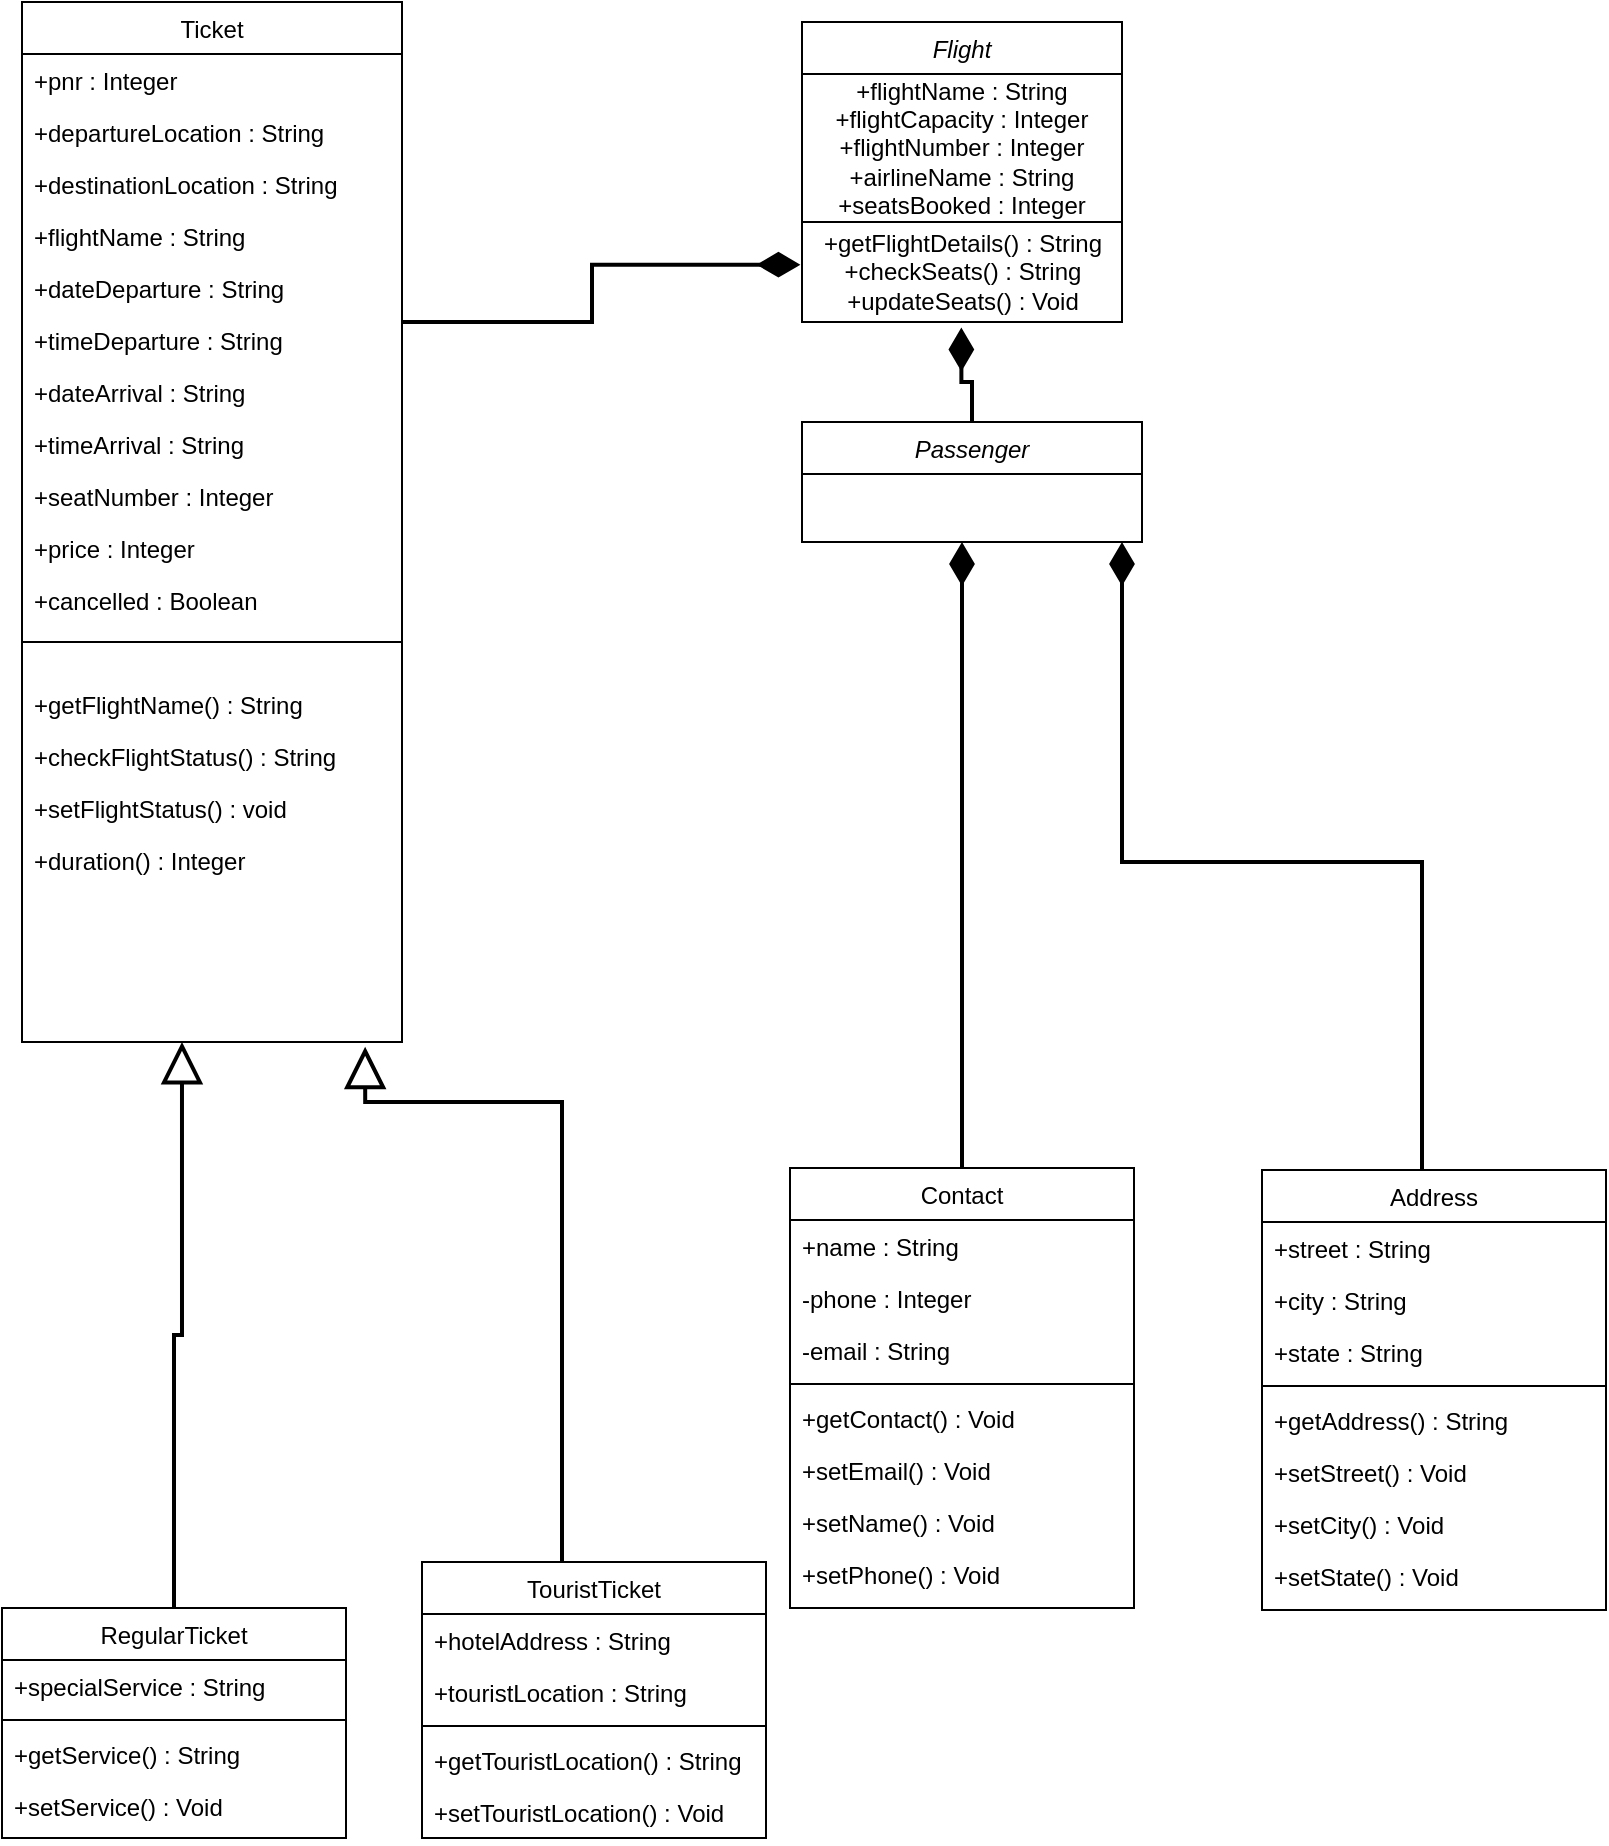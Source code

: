 <mxfile version="15.8.2" type="device"><diagram id="C5RBs43oDa-KdzZeNtuy" name="Page-1"><mxGraphModel dx="1046" dy="813" grid="1" gridSize="10" guides="1" tooltips="1" connect="1" arrows="1" fold="1" page="1" pageScale="1" pageWidth="827" pageHeight="1169" math="0" shadow="0"><root><mxCell id="WIyWlLk6GJQsqaUBKTNV-0"/><mxCell id="WIyWlLk6GJQsqaUBKTNV-1" parent="WIyWlLk6GJQsqaUBKTNV-0"/><mxCell id="zkfFHV4jXpPFQw0GAbJ--0" value="Flight" style="swimlane;fontStyle=2;align=center;verticalAlign=top;childLayout=stackLayout;horizontal=1;startSize=26;horizontalStack=0;resizeParent=1;resizeLast=0;collapsible=1;marginBottom=0;rounded=0;shadow=0;strokeWidth=1;" parent="WIyWlLk6GJQsqaUBKTNV-1" vertex="1"><mxGeometry x="400" y="20" width="160" height="150" as="geometry"><mxRectangle x="400" y="20" width="160" height="26" as="alternateBounds"/></mxGeometry></mxCell><mxCell id="Cc_nMTacQrIQ-qOuEGkc-1" value="+flightName : String&lt;br&gt;+flightCapacity : Integer&lt;br&gt;+flightNumber : Integer&lt;br&gt;+airlineName : String&lt;br&gt;+seatsBooked : Integer&lt;br&gt;" style="whiteSpace=wrap;html=1;" vertex="1" parent="zkfFHV4jXpPFQw0GAbJ--0"><mxGeometry y="26" width="160" height="74" as="geometry"/></mxCell><mxCell id="Cc_nMTacQrIQ-qOuEGkc-64" value="+getFlightDetails() : String&lt;br&gt;+checkSeats() : String&lt;br&gt;+updateSeats() : Void" style="text;html=1;align=center;verticalAlign=middle;resizable=0;points=[];autosize=1;strokeColor=none;fillColor=none;" vertex="1" parent="zkfFHV4jXpPFQw0GAbJ--0"><mxGeometry y="100" width="160" height="50" as="geometry"/></mxCell><mxCell id="Cc_nMTacQrIQ-qOuEGkc-73" style="edgeStyle=orthogonalEdgeStyle;rounded=0;orthogonalLoop=1;jettySize=auto;html=1;endArrow=diamondThin;endFill=1;endSize=16;targetPerimeterSpacing=10;strokeWidth=2;" edge="1" parent="WIyWlLk6GJQsqaUBKTNV-1" source="zkfFHV4jXpPFQw0GAbJ--17"><mxGeometry relative="1" as="geometry"><mxPoint x="560" y="280" as="targetPoint"/><Array as="points"><mxPoint x="710" y="440"/><mxPoint x="560" y="440"/></Array></mxGeometry></mxCell><mxCell id="zkfFHV4jXpPFQw0GAbJ--17" value="Address" style="swimlane;fontStyle=0;align=center;verticalAlign=top;childLayout=stackLayout;horizontal=1;startSize=26;horizontalStack=0;resizeParent=1;resizeLast=0;collapsible=1;marginBottom=0;rounded=0;shadow=0;strokeWidth=1;" parent="WIyWlLk6GJQsqaUBKTNV-1" vertex="1"><mxGeometry x="630" y="594" width="172" height="220" as="geometry"><mxRectangle x="550" y="140" width="160" height="26" as="alternateBounds"/></mxGeometry></mxCell><mxCell id="zkfFHV4jXpPFQw0GAbJ--18" value="+street : String" style="text;align=left;verticalAlign=top;spacingLeft=4;spacingRight=4;overflow=hidden;rotatable=0;points=[[0,0.5],[1,0.5]];portConstraint=eastwest;" parent="zkfFHV4jXpPFQw0GAbJ--17" vertex="1"><mxGeometry y="26" width="172" height="26" as="geometry"/></mxCell><mxCell id="zkfFHV4jXpPFQw0GAbJ--19" value="+city : String" style="text;align=left;verticalAlign=top;spacingLeft=4;spacingRight=4;overflow=hidden;rotatable=0;points=[[0,0.5],[1,0.5]];portConstraint=eastwest;rounded=0;shadow=0;html=0;" parent="zkfFHV4jXpPFQw0GAbJ--17" vertex="1"><mxGeometry y="52" width="172" height="26" as="geometry"/></mxCell><mxCell id="zkfFHV4jXpPFQw0GAbJ--20" value="+state : String" style="text;align=left;verticalAlign=top;spacingLeft=4;spacingRight=4;overflow=hidden;rotatable=0;points=[[0,0.5],[1,0.5]];portConstraint=eastwest;rounded=0;shadow=0;html=0;" parent="zkfFHV4jXpPFQw0GAbJ--17" vertex="1"><mxGeometry y="78" width="172" height="26" as="geometry"/></mxCell><mxCell id="zkfFHV4jXpPFQw0GAbJ--23" value="" style="line;html=1;strokeWidth=1;align=left;verticalAlign=middle;spacingTop=-1;spacingLeft=3;spacingRight=3;rotatable=0;labelPosition=right;points=[];portConstraint=eastwest;" parent="zkfFHV4jXpPFQw0GAbJ--17" vertex="1"><mxGeometry y="104" width="172" height="8" as="geometry"/></mxCell><mxCell id="zkfFHV4jXpPFQw0GAbJ--24" value="+getAddress() : String" style="text;align=left;verticalAlign=top;spacingLeft=4;spacingRight=4;overflow=hidden;rotatable=0;points=[[0,0.5],[1,0.5]];portConstraint=eastwest;" parent="zkfFHV4jXpPFQw0GAbJ--17" vertex="1"><mxGeometry y="112" width="172" height="26" as="geometry"/></mxCell><mxCell id="zkfFHV4jXpPFQw0GAbJ--25" value="+setStreet() : Void" style="text;align=left;verticalAlign=top;spacingLeft=4;spacingRight=4;overflow=hidden;rotatable=0;points=[[0,0.5],[1,0.5]];portConstraint=eastwest;" parent="zkfFHV4jXpPFQw0GAbJ--17" vertex="1"><mxGeometry y="138" width="172" height="26" as="geometry"/></mxCell><mxCell id="Cc_nMTacQrIQ-qOuEGkc-76" value="+setCity() : Void" style="text;align=left;verticalAlign=top;spacingLeft=4;spacingRight=4;overflow=hidden;rotatable=0;points=[[0,0.5],[1,0.5]];portConstraint=eastwest;" vertex="1" parent="zkfFHV4jXpPFQw0GAbJ--17"><mxGeometry y="164" width="172" height="26" as="geometry"/></mxCell><mxCell id="Cc_nMTacQrIQ-qOuEGkc-77" value="+setState() : Void" style="text;align=left;verticalAlign=top;spacingLeft=4;spacingRight=4;overflow=hidden;rotatable=0;points=[[0,0.5],[1,0.5]];portConstraint=eastwest;" vertex="1" parent="zkfFHV4jXpPFQw0GAbJ--17"><mxGeometry y="190" width="172" height="26" as="geometry"/></mxCell><mxCell id="Cc_nMTacQrIQ-qOuEGkc-72" style="edgeStyle=orthogonalEdgeStyle;rounded=0;orthogonalLoop=1;jettySize=auto;html=1;endArrow=diamondThin;endFill=1;endSize=16;targetPerimeterSpacing=10;strokeWidth=2;" edge="1" parent="WIyWlLk6GJQsqaUBKTNV-1" source="Cc_nMTacQrIQ-qOuEGkc-3"><mxGeometry relative="1" as="geometry"><mxPoint x="480" y="280" as="targetPoint"/></mxGeometry></mxCell><mxCell id="Cc_nMTacQrIQ-qOuEGkc-3" value="Contact" style="swimlane;fontStyle=0;align=center;verticalAlign=top;childLayout=stackLayout;horizontal=1;startSize=26;horizontalStack=0;resizeParent=1;resizeLast=0;collapsible=1;marginBottom=0;rounded=0;shadow=0;strokeWidth=1;" vertex="1" parent="WIyWlLk6GJQsqaUBKTNV-1"><mxGeometry x="394" y="593" width="172" height="220" as="geometry"><mxRectangle x="550" y="140" width="160" height="26" as="alternateBounds"/></mxGeometry></mxCell><mxCell id="Cc_nMTacQrIQ-qOuEGkc-4" value="+name : String" style="text;align=left;verticalAlign=top;spacingLeft=4;spacingRight=4;overflow=hidden;rotatable=0;points=[[0,0.5],[1,0.5]];portConstraint=eastwest;" vertex="1" parent="Cc_nMTacQrIQ-qOuEGkc-3"><mxGeometry y="26" width="172" height="26" as="geometry"/></mxCell><mxCell id="Cc_nMTacQrIQ-qOuEGkc-5" value="-phone : Integer" style="text;align=left;verticalAlign=top;spacingLeft=4;spacingRight=4;overflow=hidden;rotatable=0;points=[[0,0.5],[1,0.5]];portConstraint=eastwest;rounded=0;shadow=0;html=0;" vertex="1" parent="Cc_nMTacQrIQ-qOuEGkc-3"><mxGeometry y="52" width="172" height="26" as="geometry"/></mxCell><mxCell id="Cc_nMTacQrIQ-qOuEGkc-6" value="-email : String" style="text;align=left;verticalAlign=top;spacingLeft=4;spacingRight=4;overflow=hidden;rotatable=0;points=[[0,0.5],[1,0.5]];portConstraint=eastwest;rounded=0;shadow=0;html=0;" vertex="1" parent="Cc_nMTacQrIQ-qOuEGkc-3"><mxGeometry y="78" width="172" height="26" as="geometry"/></mxCell><mxCell id="Cc_nMTacQrIQ-qOuEGkc-7" value="" style="line;html=1;strokeWidth=1;align=left;verticalAlign=middle;spacingTop=-1;spacingLeft=3;spacingRight=3;rotatable=0;labelPosition=right;points=[];portConstraint=eastwest;" vertex="1" parent="Cc_nMTacQrIQ-qOuEGkc-3"><mxGeometry y="104" width="172" height="8" as="geometry"/></mxCell><mxCell id="Cc_nMTacQrIQ-qOuEGkc-8" value="+getContact() : Void" style="text;align=left;verticalAlign=top;spacingLeft=4;spacingRight=4;overflow=hidden;rotatable=0;points=[[0,0.5],[1,0.5]];portConstraint=eastwest;" vertex="1" parent="Cc_nMTacQrIQ-qOuEGkc-3"><mxGeometry y="112" width="172" height="26" as="geometry"/></mxCell><mxCell id="Cc_nMTacQrIQ-qOuEGkc-9" value="+setEmail() : Void" style="text;align=left;verticalAlign=top;spacingLeft=4;spacingRight=4;overflow=hidden;rotatable=0;points=[[0,0.5],[1,0.5]];portConstraint=eastwest;" vertex="1" parent="Cc_nMTacQrIQ-qOuEGkc-3"><mxGeometry y="138" width="172" height="26" as="geometry"/></mxCell><mxCell id="Cc_nMTacQrIQ-qOuEGkc-74" value="+setName() : Void" style="text;align=left;verticalAlign=top;spacingLeft=4;spacingRight=4;overflow=hidden;rotatable=0;points=[[0,0.5],[1,0.5]];portConstraint=eastwest;" vertex="1" parent="Cc_nMTacQrIQ-qOuEGkc-3"><mxGeometry y="164" width="172" height="26" as="geometry"/></mxCell><mxCell id="Cc_nMTacQrIQ-qOuEGkc-75" value="+setPhone() : Void" style="text;align=left;verticalAlign=top;spacingLeft=4;spacingRight=4;overflow=hidden;rotatable=0;points=[[0,0.5],[1,0.5]];portConstraint=eastwest;" vertex="1" parent="Cc_nMTacQrIQ-qOuEGkc-3"><mxGeometry y="190" width="172" height="26" as="geometry"/></mxCell><mxCell id="Cc_nMTacQrIQ-qOuEGkc-66" style="edgeStyle=orthogonalEdgeStyle;rounded=0;orthogonalLoop=1;jettySize=auto;html=1;entryX=0.498;entryY=1.056;entryDx=0;entryDy=0;entryPerimeter=0;endArrow=diamondThin;endFill=1;endSize=16;targetPerimeterSpacing=10;strokeWidth=2;" edge="1" parent="WIyWlLk6GJQsqaUBKTNV-1" source="Cc_nMTacQrIQ-qOuEGkc-10" target="Cc_nMTacQrIQ-qOuEGkc-64"><mxGeometry relative="1" as="geometry"/></mxCell><mxCell id="Cc_nMTacQrIQ-qOuEGkc-10" value="Passenger" style="swimlane;fontStyle=2;align=center;verticalAlign=top;childLayout=stackLayout;horizontal=1;startSize=26;horizontalStack=0;resizeParent=1;resizeLast=0;collapsible=1;marginBottom=0;rounded=0;shadow=0;strokeWidth=1;" vertex="1" parent="WIyWlLk6GJQsqaUBKTNV-1"><mxGeometry x="400" y="220" width="170" height="60" as="geometry"><mxRectangle x="400" y="220" width="160" height="26" as="alternateBounds"/></mxGeometry></mxCell><mxCell id="Cc_nMTacQrIQ-qOuEGkc-67" style="edgeStyle=orthogonalEdgeStyle;rounded=0;orthogonalLoop=1;jettySize=auto;html=1;entryX=-0.005;entryY=0.427;entryDx=0;entryDy=0;entryPerimeter=0;endArrow=diamondThin;endFill=1;endSize=16;targetPerimeterSpacing=10;strokeWidth=2;" edge="1" parent="WIyWlLk6GJQsqaUBKTNV-1" source="Cc_nMTacQrIQ-qOuEGkc-23" target="Cc_nMTacQrIQ-qOuEGkc-64"><mxGeometry relative="1" as="geometry"/></mxCell><mxCell id="Cc_nMTacQrIQ-qOuEGkc-23" value="Ticket" style="swimlane;fontStyle=0;align=center;verticalAlign=top;childLayout=stackLayout;horizontal=1;startSize=26;horizontalStack=0;resizeParent=1;resizeLast=0;collapsible=1;marginBottom=0;rounded=0;shadow=0;strokeWidth=1;" vertex="1" parent="WIyWlLk6GJQsqaUBKTNV-1"><mxGeometry x="10" y="10" width="190" height="320" as="geometry"><mxRectangle x="10" y="10" width="160" height="26" as="alternateBounds"/></mxGeometry></mxCell><mxCell id="Cc_nMTacQrIQ-qOuEGkc-24" value="+pnr : Integer" style="text;align=left;verticalAlign=top;spacingLeft=4;spacingRight=4;overflow=hidden;rotatable=0;points=[[0,0.5],[1,0.5]];portConstraint=eastwest;" vertex="1" parent="Cc_nMTacQrIQ-qOuEGkc-23"><mxGeometry y="26" width="190" height="26" as="geometry"/></mxCell><mxCell id="Cc_nMTacQrIQ-qOuEGkc-25" value="+departureLocation : String" style="text;align=left;verticalAlign=top;spacingLeft=4;spacingRight=4;overflow=hidden;rotatable=0;points=[[0,0.5],[1,0.5]];portConstraint=eastwest;rounded=0;shadow=0;html=0;" vertex="1" parent="Cc_nMTacQrIQ-qOuEGkc-23"><mxGeometry y="52" width="190" height="26" as="geometry"/></mxCell><mxCell id="Cc_nMTacQrIQ-qOuEGkc-26" value="+destinationLocation : String&#10;" style="text;align=left;verticalAlign=top;spacingLeft=4;spacingRight=4;overflow=hidden;rotatable=0;points=[[0,0.5],[1,0.5]];portConstraint=eastwest;rounded=0;shadow=0;html=0;" vertex="1" parent="Cc_nMTacQrIQ-qOuEGkc-23"><mxGeometry y="78" width="190" height="26" as="geometry"/></mxCell><mxCell id="Cc_nMTacQrIQ-qOuEGkc-31" value="+flightName : String&#10;" style="text;align=left;verticalAlign=top;spacingLeft=4;spacingRight=4;overflow=hidden;rotatable=0;points=[[0,0.5],[1,0.5]];portConstraint=eastwest;rounded=0;shadow=0;html=0;" vertex="1" parent="Cc_nMTacQrIQ-qOuEGkc-23"><mxGeometry y="104" width="190" height="26" as="geometry"/></mxCell><mxCell id="Cc_nMTacQrIQ-qOuEGkc-32" value="+dateDeparture : String&#10;" style="text;align=left;verticalAlign=top;spacingLeft=4;spacingRight=4;overflow=hidden;rotatable=0;points=[[0,0.5],[1,0.5]];portConstraint=eastwest;rounded=0;shadow=0;html=0;" vertex="1" parent="Cc_nMTacQrIQ-qOuEGkc-23"><mxGeometry y="130" width="190" height="26" as="geometry"/></mxCell><mxCell id="Cc_nMTacQrIQ-qOuEGkc-33" value="+timeDeparture : String" style="text;align=left;verticalAlign=top;spacingLeft=4;spacingRight=4;overflow=hidden;rotatable=0;points=[[0,0.5],[1,0.5]];portConstraint=eastwest;rounded=0;shadow=0;html=0;" vertex="1" parent="Cc_nMTacQrIQ-qOuEGkc-23"><mxGeometry y="156" width="190" height="26" as="geometry"/></mxCell><mxCell id="Cc_nMTacQrIQ-qOuEGkc-34" value="+dateArrival : String" style="text;align=left;verticalAlign=top;spacingLeft=4;spacingRight=4;overflow=hidden;rotatable=0;points=[[0,0.5],[1,0.5]];portConstraint=eastwest;rounded=0;shadow=0;html=0;" vertex="1" parent="Cc_nMTacQrIQ-qOuEGkc-23"><mxGeometry y="182" width="190" height="26" as="geometry"/></mxCell><mxCell id="Cc_nMTacQrIQ-qOuEGkc-35" value="+timeArrival : String" style="text;align=left;verticalAlign=top;spacingLeft=4;spacingRight=4;overflow=hidden;rotatable=0;points=[[0,0.5],[1,0.5]];portConstraint=eastwest;rounded=0;shadow=0;html=0;" vertex="1" parent="Cc_nMTacQrIQ-qOuEGkc-23"><mxGeometry y="208" width="190" height="26" as="geometry"/></mxCell><mxCell id="Cc_nMTacQrIQ-qOuEGkc-36" value="+seatNumber : Integer" style="text;align=left;verticalAlign=top;spacingLeft=4;spacingRight=4;overflow=hidden;rotatable=0;points=[[0,0.5],[1,0.5]];portConstraint=eastwest;rounded=0;shadow=0;html=0;" vertex="1" parent="Cc_nMTacQrIQ-qOuEGkc-23"><mxGeometry y="234" width="190" height="26" as="geometry"/></mxCell><mxCell id="Cc_nMTacQrIQ-qOuEGkc-37" value="+price : Integer" style="text;align=left;verticalAlign=top;spacingLeft=4;spacingRight=4;overflow=hidden;rotatable=0;points=[[0,0.5],[1,0.5]];portConstraint=eastwest;rounded=0;shadow=0;html=0;" vertex="1" parent="Cc_nMTacQrIQ-qOuEGkc-23"><mxGeometry y="260" width="190" height="26" as="geometry"/></mxCell><mxCell id="Cc_nMTacQrIQ-qOuEGkc-38" value="+cancelled : Boolean" style="text;align=left;verticalAlign=top;spacingLeft=4;spacingRight=4;overflow=hidden;rotatable=0;points=[[0,0.5],[1,0.5]];portConstraint=eastwest;rounded=0;shadow=0;html=0;" vertex="1" parent="Cc_nMTacQrIQ-qOuEGkc-23"><mxGeometry y="286" width="190" height="26" as="geometry"/></mxCell><mxCell id="Cc_nMTacQrIQ-qOuEGkc-40" value="" style="swimlane;startSize=0;" vertex="1" parent="WIyWlLk6GJQsqaUBKTNV-1"><mxGeometry x="10" y="330" width="190" height="200" as="geometry"/></mxCell><mxCell id="Cc_nMTacQrIQ-qOuEGkc-42" value="+getFlightName() : String&#10;" style="text;align=left;verticalAlign=top;spacingLeft=4;spacingRight=4;overflow=hidden;rotatable=0;points=[[0,0.5],[1,0.5]];portConstraint=eastwest;rounded=0;shadow=0;html=0;" vertex="1" parent="Cc_nMTacQrIQ-qOuEGkc-40"><mxGeometry y="18" width="172" height="26" as="geometry"/></mxCell><mxCell id="Cc_nMTacQrIQ-qOuEGkc-43" value="+checkFlightStatus() : String&#10;" style="text;align=left;verticalAlign=top;spacingLeft=4;spacingRight=4;overflow=hidden;rotatable=0;points=[[0,0.5],[1,0.5]];portConstraint=eastwest;rounded=0;shadow=0;html=0;" vertex="1" parent="Cc_nMTacQrIQ-qOuEGkc-40"><mxGeometry y="44" width="172" height="26" as="geometry"/></mxCell><mxCell id="Cc_nMTacQrIQ-qOuEGkc-44" value="+setFlightStatus() : void&#10;" style="text;align=left;verticalAlign=top;spacingLeft=4;spacingRight=4;overflow=hidden;rotatable=0;points=[[0,0.5],[1,0.5]];portConstraint=eastwest;rounded=0;shadow=0;html=0;" vertex="1" parent="Cc_nMTacQrIQ-qOuEGkc-40"><mxGeometry y="70" width="172" height="26" as="geometry"/></mxCell><mxCell id="Cc_nMTacQrIQ-qOuEGkc-45" value="+duration() : Integer" style="text;align=left;verticalAlign=top;spacingLeft=4;spacingRight=4;overflow=hidden;rotatable=0;points=[[0,0.5],[1,0.5]];portConstraint=eastwest;rounded=0;shadow=0;html=0;" vertex="1" parent="Cc_nMTacQrIQ-qOuEGkc-40"><mxGeometry y="96" width="172" height="26" as="geometry"/></mxCell><mxCell id="Cc_nMTacQrIQ-qOuEGkc-60" style="edgeStyle=orthogonalEdgeStyle;rounded=0;orthogonalLoop=1;jettySize=auto;html=1;entryX=0.421;entryY=1;entryDx=0;entryDy=0;entryPerimeter=0;endArrow=block;endFill=0;endSize=16;targetPerimeterSpacing=10;strokeWidth=2;" edge="1" parent="WIyWlLk6GJQsqaUBKTNV-1" source="Cc_nMTacQrIQ-qOuEGkc-46" target="Cc_nMTacQrIQ-qOuEGkc-40"><mxGeometry relative="1" as="geometry"/></mxCell><mxCell id="Cc_nMTacQrIQ-qOuEGkc-46" value="RegularTicket" style="swimlane;fontStyle=0;align=center;verticalAlign=top;childLayout=stackLayout;horizontal=1;startSize=26;horizontalStack=0;resizeParent=1;resizeLast=0;collapsible=1;marginBottom=0;rounded=0;shadow=0;strokeWidth=1;" vertex="1" parent="WIyWlLk6GJQsqaUBKTNV-1"><mxGeometry y="813" width="172" height="115" as="geometry"><mxRectangle x="550" y="140" width="160" height="26" as="alternateBounds"/></mxGeometry></mxCell><mxCell id="Cc_nMTacQrIQ-qOuEGkc-47" value="+specialService : String" style="text;align=left;verticalAlign=top;spacingLeft=4;spacingRight=4;overflow=hidden;rotatable=0;points=[[0,0.5],[1,0.5]];portConstraint=eastwest;" vertex="1" parent="Cc_nMTacQrIQ-qOuEGkc-46"><mxGeometry y="26" width="172" height="26" as="geometry"/></mxCell><mxCell id="Cc_nMTacQrIQ-qOuEGkc-50" value="" style="line;html=1;strokeWidth=1;align=left;verticalAlign=middle;spacingTop=-1;spacingLeft=3;spacingRight=3;rotatable=0;labelPosition=right;points=[];portConstraint=eastwest;" vertex="1" parent="Cc_nMTacQrIQ-qOuEGkc-46"><mxGeometry y="52" width="172" height="8" as="geometry"/></mxCell><mxCell id="Cc_nMTacQrIQ-qOuEGkc-51" value="+getService() : String" style="text;align=left;verticalAlign=top;spacingLeft=4;spacingRight=4;overflow=hidden;rotatable=0;points=[[0,0.5],[1,0.5]];portConstraint=eastwest;" vertex="1" parent="Cc_nMTacQrIQ-qOuEGkc-46"><mxGeometry y="60" width="172" height="26" as="geometry"/></mxCell><mxCell id="Cc_nMTacQrIQ-qOuEGkc-52" value="+setService() : Void" style="text;align=left;verticalAlign=top;spacingLeft=4;spacingRight=4;overflow=hidden;rotatable=0;points=[[0,0.5],[1,0.5]];portConstraint=eastwest;" vertex="1" parent="Cc_nMTacQrIQ-qOuEGkc-46"><mxGeometry y="86" width="172" height="26" as="geometry"/></mxCell><mxCell id="Cc_nMTacQrIQ-qOuEGkc-61" style="edgeStyle=orthogonalEdgeStyle;rounded=0;orthogonalLoop=1;jettySize=auto;html=1;entryX=0.903;entryY=1.012;entryDx=0;entryDy=0;entryPerimeter=0;endArrow=block;endFill=0;endSize=16;targetPerimeterSpacing=10;strokeWidth=2;" edge="1" parent="WIyWlLk6GJQsqaUBKTNV-1" source="Cc_nMTacQrIQ-qOuEGkc-53" target="Cc_nMTacQrIQ-qOuEGkc-40"><mxGeometry relative="1" as="geometry"><Array as="points"><mxPoint x="280" y="560"/><mxPoint x="182" y="560"/></Array></mxGeometry></mxCell><mxCell id="Cc_nMTacQrIQ-qOuEGkc-53" value="TouristTicket" style="swimlane;fontStyle=0;align=center;verticalAlign=top;childLayout=stackLayout;horizontal=1;startSize=26;horizontalStack=0;resizeParent=1;resizeLast=0;collapsible=1;marginBottom=0;rounded=0;shadow=0;strokeWidth=1;" vertex="1" parent="WIyWlLk6GJQsqaUBKTNV-1"><mxGeometry x="210" y="790" width="172" height="138" as="geometry"><mxRectangle x="550" y="140" width="160" height="26" as="alternateBounds"/></mxGeometry></mxCell><mxCell id="Cc_nMTacQrIQ-qOuEGkc-54" value="+hotelAddress : String" style="text;align=left;verticalAlign=top;spacingLeft=4;spacingRight=4;overflow=hidden;rotatable=0;points=[[0,0.5],[1,0.5]];portConstraint=eastwest;" vertex="1" parent="Cc_nMTacQrIQ-qOuEGkc-53"><mxGeometry y="26" width="172" height="26" as="geometry"/></mxCell><mxCell id="Cc_nMTacQrIQ-qOuEGkc-55" value="+touristLocation : String" style="text;align=left;verticalAlign=top;spacingLeft=4;spacingRight=4;overflow=hidden;rotatable=0;points=[[0,0.5],[1,0.5]];portConstraint=eastwest;rounded=0;shadow=0;html=0;" vertex="1" parent="Cc_nMTacQrIQ-qOuEGkc-53"><mxGeometry y="52" width="172" height="26" as="geometry"/></mxCell><mxCell id="Cc_nMTacQrIQ-qOuEGkc-57" value="" style="line;html=1;strokeWidth=1;align=left;verticalAlign=middle;spacingTop=-1;spacingLeft=3;spacingRight=3;rotatable=0;labelPosition=right;points=[];portConstraint=eastwest;" vertex="1" parent="Cc_nMTacQrIQ-qOuEGkc-53"><mxGeometry y="78" width="172" height="8" as="geometry"/></mxCell><mxCell id="Cc_nMTacQrIQ-qOuEGkc-58" value="+getTouristLocation() : String" style="text;align=left;verticalAlign=top;spacingLeft=4;spacingRight=4;overflow=hidden;rotatable=0;points=[[0,0.5],[1,0.5]];portConstraint=eastwest;" vertex="1" parent="Cc_nMTacQrIQ-qOuEGkc-53"><mxGeometry y="86" width="172" height="26" as="geometry"/></mxCell><mxCell id="Cc_nMTacQrIQ-qOuEGkc-59" value="+setTouristLocation() : Void" style="text;align=left;verticalAlign=top;spacingLeft=4;spacingRight=4;overflow=hidden;rotatable=0;points=[[0,0.5],[1,0.5]];portConstraint=eastwest;" vertex="1" parent="Cc_nMTacQrIQ-qOuEGkc-53"><mxGeometry y="112" width="172" height="26" as="geometry"/></mxCell></root></mxGraphModel></diagram></mxfile>